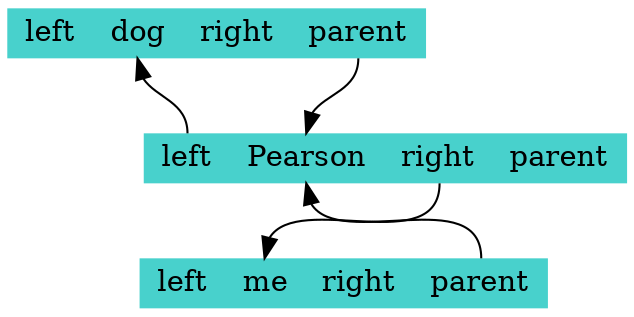 digraph {
node[shape = record, height = .1 , style=filled];
node1131529280[label = "<f0> left| <f1> dog | <f2> right| <f3> parent" , color=mediumturquoise ];
"node1131529280":f3 -> "node1131529856" : f1;node1131529856[label = "<f0> left| <f1> Pearson | <f2> right| <f3> parent" , color=mediumturquoise ];
"node1131529856":f0 -> "node1131529280" : f1;"node1131529856":f2 -> "node1131528512" : f1;node1131528512[label = "<f0> left| <f1> me | <f2> right| <f3> parent" , color=mediumturquoise ];
"node1131528512":f3 -> "node1131529856" : f1;}